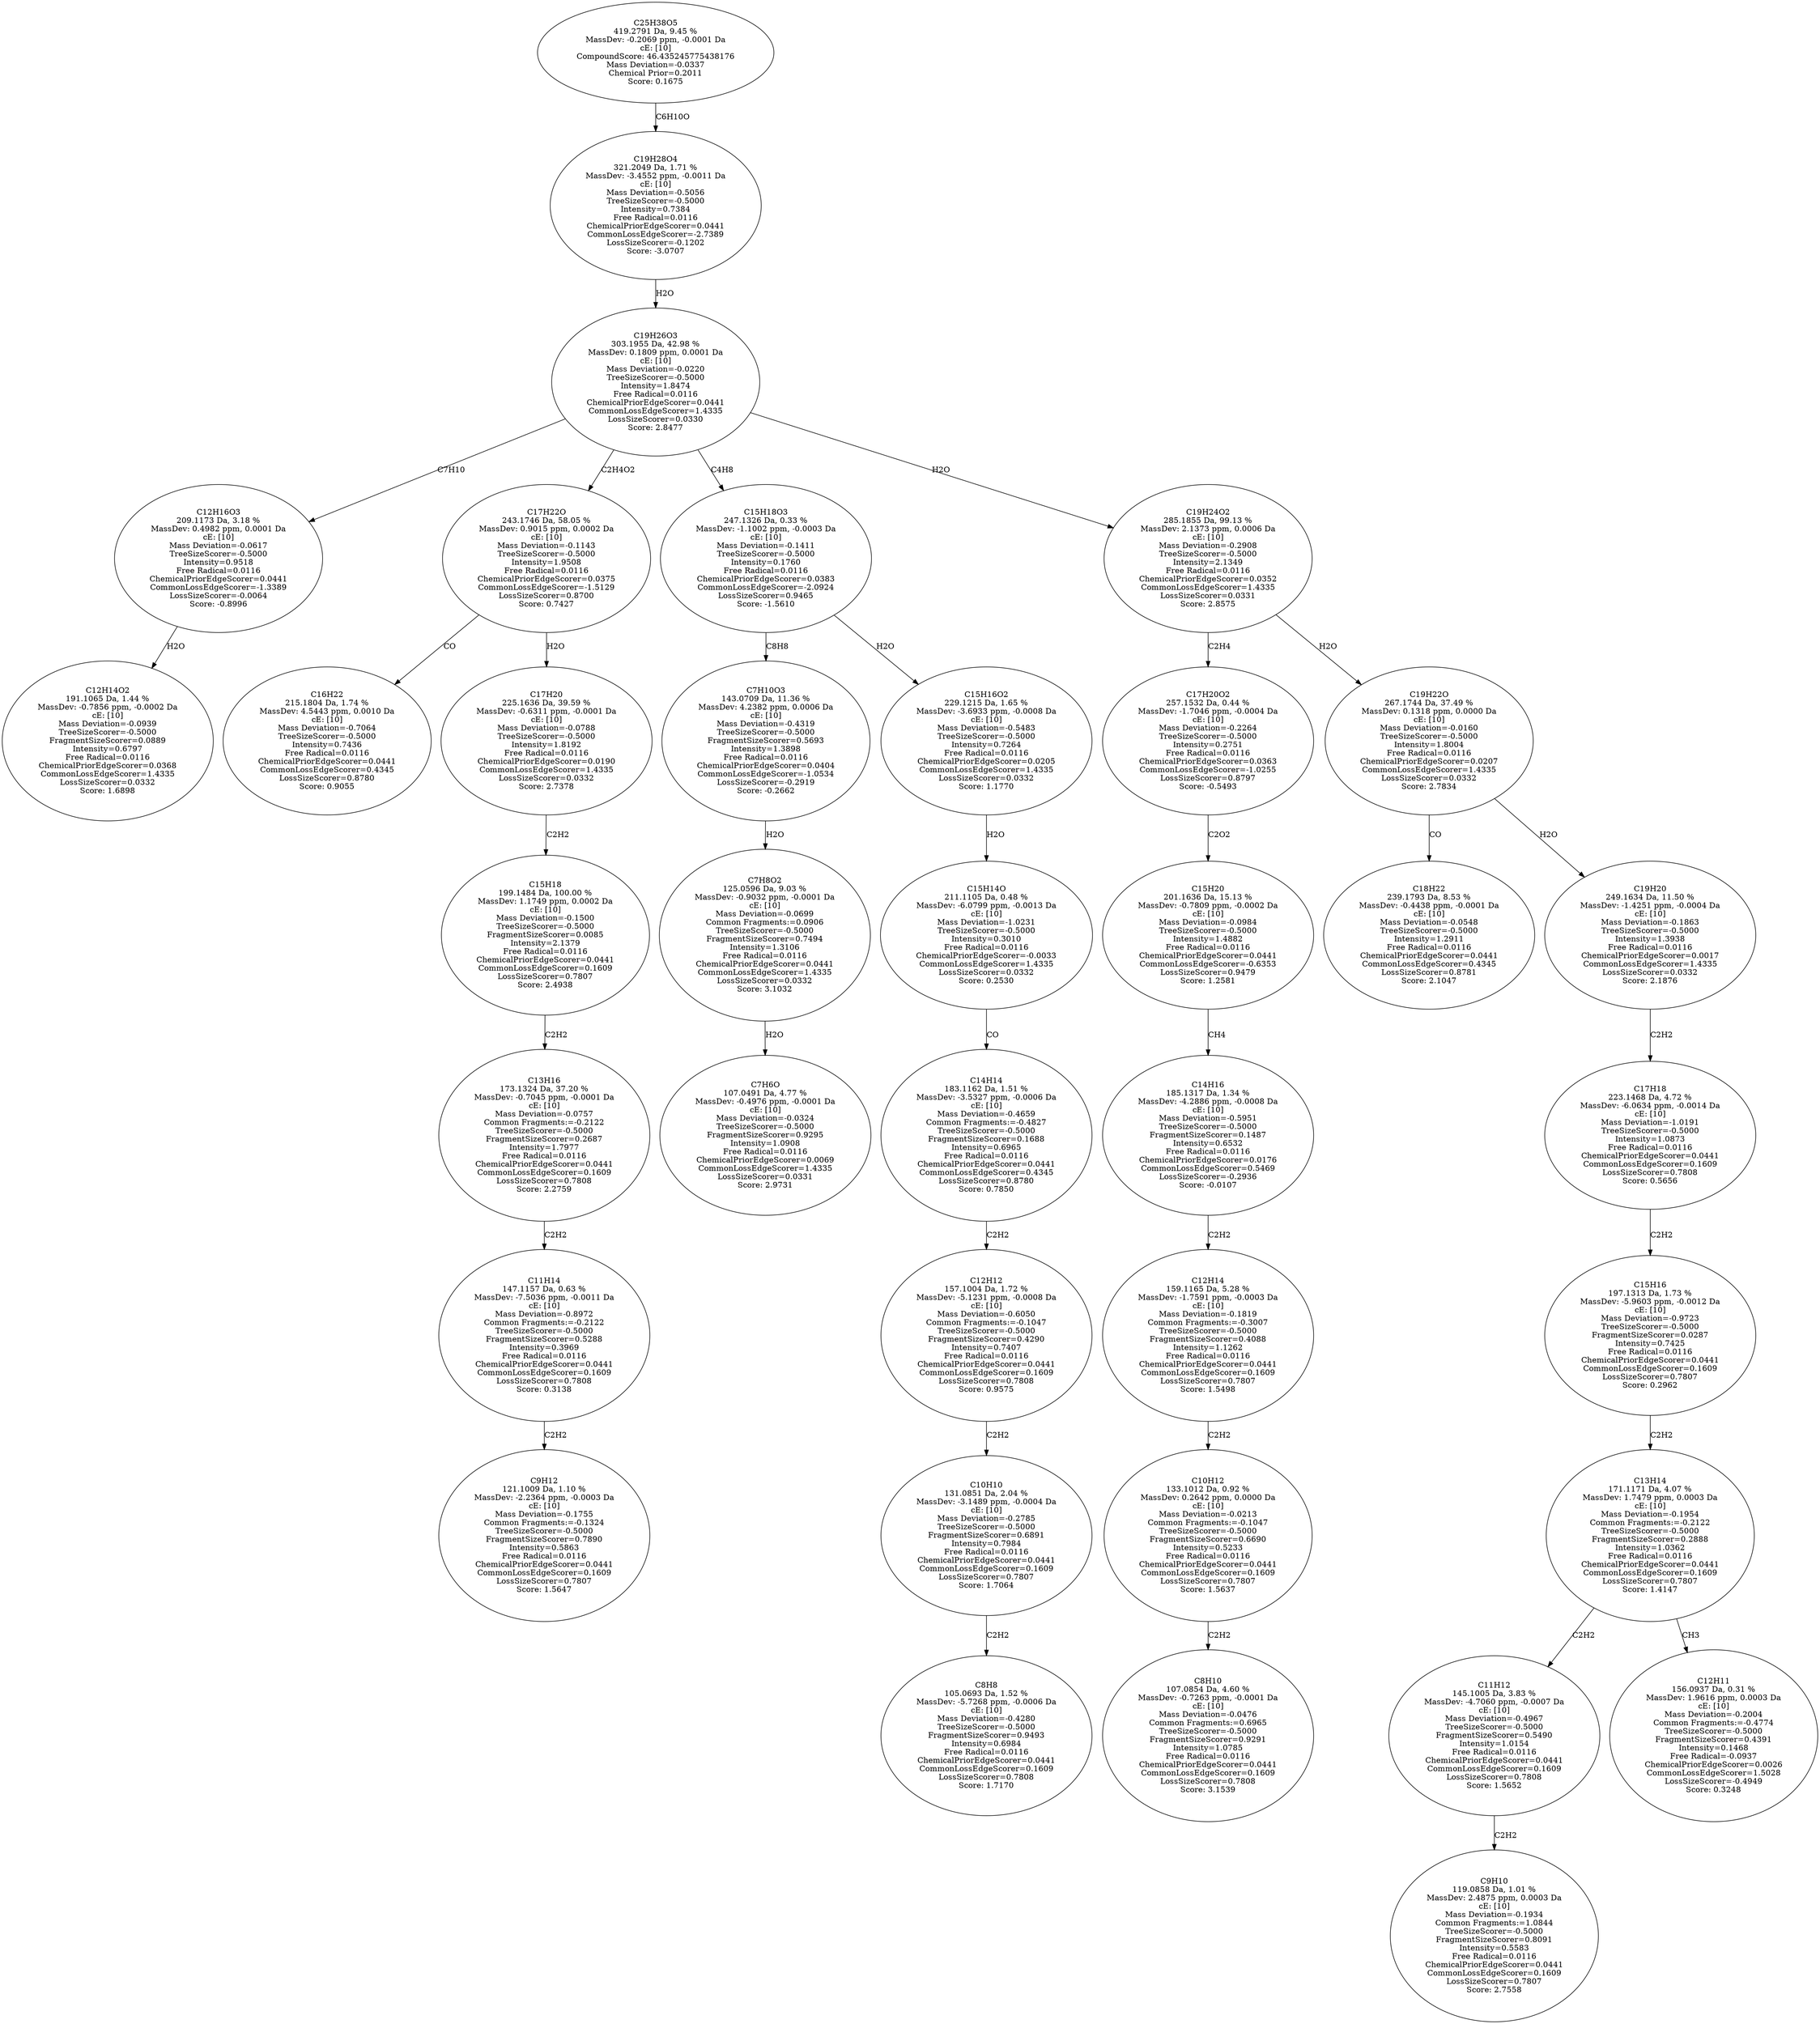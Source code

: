 strict digraph {
v1 [label="C12H14O2\n191.1065 Da, 1.44 %\nMassDev: -0.7856 ppm, -0.0002 Da\ncE: [10]\nMass Deviation=-0.0939\nTreeSizeScorer=-0.5000\nFragmentSizeScorer=0.0889\nIntensity=0.6797\nFree Radical=0.0116\nChemicalPriorEdgeScorer=0.0368\nCommonLossEdgeScorer=1.4335\nLossSizeScorer=0.0332\nScore: 1.6898"];
v2 [label="C12H16O3\n209.1173 Da, 3.18 %\nMassDev: 0.4982 ppm, 0.0001 Da\ncE: [10]\nMass Deviation=-0.0617\nTreeSizeScorer=-0.5000\nIntensity=0.9518\nFree Radical=0.0116\nChemicalPriorEdgeScorer=0.0441\nCommonLossEdgeScorer=-1.3389\nLossSizeScorer=-0.0064\nScore: -0.8996"];
v3 [label="C16H22\n215.1804 Da, 1.74 %\nMassDev: 4.5443 ppm, 0.0010 Da\ncE: [10]\nMass Deviation=-0.7064\nTreeSizeScorer=-0.5000\nIntensity=0.7436\nFree Radical=0.0116\nChemicalPriorEdgeScorer=0.0441\nCommonLossEdgeScorer=0.4345\nLossSizeScorer=0.8780\nScore: 0.9055"];
v4 [label="C9H12\n121.1009 Da, 1.10 %\nMassDev: -2.2364 ppm, -0.0003 Da\ncE: [10]\nMass Deviation=-0.1755\nCommon Fragments:=-0.1324\nTreeSizeScorer=-0.5000\nFragmentSizeScorer=0.7890\nIntensity=0.5863\nFree Radical=0.0116\nChemicalPriorEdgeScorer=0.0441\nCommonLossEdgeScorer=0.1609\nLossSizeScorer=0.7807\nScore: 1.5647"];
v5 [label="C11H14\n147.1157 Da, 0.63 %\nMassDev: -7.5036 ppm, -0.0011 Da\ncE: [10]\nMass Deviation=-0.8972\nCommon Fragments:=-0.2122\nTreeSizeScorer=-0.5000\nFragmentSizeScorer=0.5288\nIntensity=0.3969\nFree Radical=0.0116\nChemicalPriorEdgeScorer=0.0441\nCommonLossEdgeScorer=0.1609\nLossSizeScorer=0.7808\nScore: 0.3138"];
v6 [label="C13H16\n173.1324 Da, 37.20 %\nMassDev: -0.7045 ppm, -0.0001 Da\ncE: [10]\nMass Deviation=-0.0757\nCommon Fragments:=-0.2122\nTreeSizeScorer=-0.5000\nFragmentSizeScorer=0.2687\nIntensity=1.7977\nFree Radical=0.0116\nChemicalPriorEdgeScorer=0.0441\nCommonLossEdgeScorer=0.1609\nLossSizeScorer=0.7808\nScore: 2.2759"];
v7 [label="C15H18\n199.1484 Da, 100.00 %\nMassDev: 1.1749 ppm, 0.0002 Da\ncE: [10]\nMass Deviation=-0.1500\nTreeSizeScorer=-0.5000\nFragmentSizeScorer=0.0085\nIntensity=2.1379\nFree Radical=0.0116\nChemicalPriorEdgeScorer=0.0441\nCommonLossEdgeScorer=0.1609\nLossSizeScorer=0.7807\nScore: 2.4938"];
v8 [label="C17H20\n225.1636 Da, 39.59 %\nMassDev: -0.6311 ppm, -0.0001 Da\ncE: [10]\nMass Deviation=-0.0788\nTreeSizeScorer=-0.5000\nIntensity=1.8192\nFree Radical=0.0116\nChemicalPriorEdgeScorer=0.0190\nCommonLossEdgeScorer=1.4335\nLossSizeScorer=0.0332\nScore: 2.7378"];
v9 [label="C17H22O\n243.1746 Da, 58.05 %\nMassDev: 0.9015 ppm, 0.0002 Da\ncE: [10]\nMass Deviation=-0.1143\nTreeSizeScorer=-0.5000\nIntensity=1.9508\nFree Radical=0.0116\nChemicalPriorEdgeScorer=0.0375\nCommonLossEdgeScorer=-1.5129\nLossSizeScorer=0.8700\nScore: 0.7427"];
v10 [label="C7H6O\n107.0491 Da, 4.77 %\nMassDev: -0.4976 ppm, -0.0001 Da\ncE: [10]\nMass Deviation=-0.0324\nTreeSizeScorer=-0.5000\nFragmentSizeScorer=0.9295\nIntensity=1.0908\nFree Radical=0.0116\nChemicalPriorEdgeScorer=0.0069\nCommonLossEdgeScorer=1.4335\nLossSizeScorer=0.0331\nScore: 2.9731"];
v11 [label="C7H8O2\n125.0596 Da, 9.03 %\nMassDev: -0.9032 ppm, -0.0001 Da\ncE: [10]\nMass Deviation=-0.0699\nCommon Fragments:=0.0906\nTreeSizeScorer=-0.5000\nFragmentSizeScorer=0.7494\nIntensity=1.3106\nFree Radical=0.0116\nChemicalPriorEdgeScorer=0.0441\nCommonLossEdgeScorer=1.4335\nLossSizeScorer=0.0332\nScore: 3.1032"];
v12 [label="C7H10O3\n143.0709 Da, 11.36 %\nMassDev: 4.2382 ppm, 0.0006 Da\ncE: [10]\nMass Deviation=-0.4319\nTreeSizeScorer=-0.5000\nFragmentSizeScorer=0.5693\nIntensity=1.3898\nFree Radical=0.0116\nChemicalPriorEdgeScorer=0.0404\nCommonLossEdgeScorer=-1.0534\nLossSizeScorer=-0.2919\nScore: -0.2662"];
v13 [label="C8H8\n105.0693 Da, 1.52 %\nMassDev: -5.7268 ppm, -0.0006 Da\ncE: [10]\nMass Deviation=-0.4280\nTreeSizeScorer=-0.5000\nFragmentSizeScorer=0.9493\nIntensity=0.6984\nFree Radical=0.0116\nChemicalPriorEdgeScorer=0.0441\nCommonLossEdgeScorer=0.1609\nLossSizeScorer=0.7808\nScore: 1.7170"];
v14 [label="C10H10\n131.0851 Da, 2.04 %\nMassDev: -3.1489 ppm, -0.0004 Da\ncE: [10]\nMass Deviation=-0.2785\nTreeSizeScorer=-0.5000\nFragmentSizeScorer=0.6891\nIntensity=0.7984\nFree Radical=0.0116\nChemicalPriorEdgeScorer=0.0441\nCommonLossEdgeScorer=0.1609\nLossSizeScorer=0.7807\nScore: 1.7064"];
v15 [label="C12H12\n157.1004 Da, 1.72 %\nMassDev: -5.1231 ppm, -0.0008 Da\ncE: [10]\nMass Deviation=-0.6050\nCommon Fragments:=-0.1047\nTreeSizeScorer=-0.5000\nFragmentSizeScorer=0.4290\nIntensity=0.7407\nFree Radical=0.0116\nChemicalPriorEdgeScorer=0.0441\nCommonLossEdgeScorer=0.1609\nLossSizeScorer=0.7808\nScore: 0.9575"];
v16 [label="C14H14\n183.1162 Da, 1.51 %\nMassDev: -3.5327 ppm, -0.0006 Da\ncE: [10]\nMass Deviation=-0.4659\nCommon Fragments:=-0.4827\nTreeSizeScorer=-0.5000\nFragmentSizeScorer=0.1688\nIntensity=0.6965\nFree Radical=0.0116\nChemicalPriorEdgeScorer=0.0441\nCommonLossEdgeScorer=0.4345\nLossSizeScorer=0.8780\nScore: 0.7850"];
v17 [label="C15H14O\n211.1105 Da, 0.48 %\nMassDev: -6.0799 ppm, -0.0013 Da\ncE: [10]\nMass Deviation=-1.0231\nTreeSizeScorer=-0.5000\nIntensity=0.3010\nFree Radical=0.0116\nChemicalPriorEdgeScorer=-0.0033\nCommonLossEdgeScorer=1.4335\nLossSizeScorer=0.0332\nScore: 0.2530"];
v18 [label="C15H16O2\n229.1215 Da, 1.65 %\nMassDev: -3.6933 ppm, -0.0008 Da\ncE: [10]\nMass Deviation=-0.5483\nTreeSizeScorer=-0.5000\nIntensity=0.7264\nFree Radical=0.0116\nChemicalPriorEdgeScorer=0.0205\nCommonLossEdgeScorer=1.4335\nLossSizeScorer=0.0332\nScore: 1.1770"];
v19 [label="C15H18O3\n247.1326 Da, 0.33 %\nMassDev: -1.1002 ppm, -0.0003 Da\ncE: [10]\nMass Deviation=-0.1411\nTreeSizeScorer=-0.5000\nIntensity=0.1760\nFree Radical=0.0116\nChemicalPriorEdgeScorer=0.0383\nCommonLossEdgeScorer=-2.0924\nLossSizeScorer=0.9465\nScore: -1.5610"];
v20 [label="C8H10\n107.0854 Da, 4.60 %\nMassDev: -0.7263 ppm, -0.0001 Da\ncE: [10]\nMass Deviation=-0.0476\nCommon Fragments:=0.6965\nTreeSizeScorer=-0.5000\nFragmentSizeScorer=0.9291\nIntensity=1.0785\nFree Radical=0.0116\nChemicalPriorEdgeScorer=0.0441\nCommonLossEdgeScorer=0.1609\nLossSizeScorer=0.7808\nScore: 3.1539"];
v21 [label="C10H12\n133.1012 Da, 0.92 %\nMassDev: 0.2642 ppm, 0.0000 Da\ncE: [10]\nMass Deviation=-0.0213\nCommon Fragments:=-0.1047\nTreeSizeScorer=-0.5000\nFragmentSizeScorer=0.6690\nIntensity=0.5233\nFree Radical=0.0116\nChemicalPriorEdgeScorer=0.0441\nCommonLossEdgeScorer=0.1609\nLossSizeScorer=0.7807\nScore: 1.5637"];
v22 [label="C12H14\n159.1165 Da, 5.28 %\nMassDev: -1.7591 ppm, -0.0003 Da\ncE: [10]\nMass Deviation=-0.1819\nCommon Fragments:=-0.3007\nTreeSizeScorer=-0.5000\nFragmentSizeScorer=0.4088\nIntensity=1.1262\nFree Radical=0.0116\nChemicalPriorEdgeScorer=0.0441\nCommonLossEdgeScorer=0.1609\nLossSizeScorer=0.7807\nScore: 1.5498"];
v23 [label="C14H16\n185.1317 Da, 1.34 %\nMassDev: -4.2886 ppm, -0.0008 Da\ncE: [10]\nMass Deviation=-0.5951\nTreeSizeScorer=-0.5000\nFragmentSizeScorer=0.1487\nIntensity=0.6532\nFree Radical=0.0116\nChemicalPriorEdgeScorer=0.0176\nCommonLossEdgeScorer=0.5469\nLossSizeScorer=-0.2936\nScore: -0.0107"];
v24 [label="C15H20\n201.1636 Da, 15.13 %\nMassDev: -0.7809 ppm, -0.0002 Da\ncE: [10]\nMass Deviation=-0.0984\nTreeSizeScorer=-0.5000\nIntensity=1.4882\nFree Radical=0.0116\nChemicalPriorEdgeScorer=0.0441\nCommonLossEdgeScorer=-0.6353\nLossSizeScorer=0.9479\nScore: 1.2581"];
v25 [label="C17H20O2\n257.1532 Da, 0.44 %\nMassDev: -1.7046 ppm, -0.0004 Da\ncE: [10]\nMass Deviation=-0.2264\nTreeSizeScorer=-0.5000\nIntensity=0.2751\nFree Radical=0.0116\nChemicalPriorEdgeScorer=0.0363\nCommonLossEdgeScorer=-1.0255\nLossSizeScorer=0.8797\nScore: -0.5493"];
v26 [label="C18H22\n239.1793 Da, 8.53 %\nMassDev: -0.4438 ppm, -0.0001 Da\ncE: [10]\nMass Deviation=-0.0548\nTreeSizeScorer=-0.5000\nIntensity=1.2911\nFree Radical=0.0116\nChemicalPriorEdgeScorer=0.0441\nCommonLossEdgeScorer=0.4345\nLossSizeScorer=0.8781\nScore: 2.1047"];
v27 [label="C9H10\n119.0858 Da, 1.01 %\nMassDev: 2.4875 ppm, 0.0003 Da\ncE: [10]\nMass Deviation=-0.1934\nCommon Fragments:=1.0844\nTreeSizeScorer=-0.5000\nFragmentSizeScorer=0.8091\nIntensity=0.5583\nFree Radical=0.0116\nChemicalPriorEdgeScorer=0.0441\nCommonLossEdgeScorer=0.1609\nLossSizeScorer=0.7807\nScore: 2.7558"];
v28 [label="C11H12\n145.1005 Da, 3.83 %\nMassDev: -4.7060 ppm, -0.0007 Da\ncE: [10]\nMass Deviation=-0.4967\nTreeSizeScorer=-0.5000\nFragmentSizeScorer=0.5490\nIntensity=1.0154\nFree Radical=0.0116\nChemicalPriorEdgeScorer=0.0441\nCommonLossEdgeScorer=0.1609\nLossSizeScorer=0.7808\nScore: 1.5652"];
v29 [label="C12H11\n156.0937 Da, 0.31 %\nMassDev: 1.9616 ppm, 0.0003 Da\ncE: [10]\nMass Deviation=-0.2004\nCommon Fragments:=-0.4774\nTreeSizeScorer=-0.5000\nFragmentSizeScorer=0.4391\nIntensity=0.1468\nFree Radical=-0.0937\nChemicalPriorEdgeScorer=0.0026\nCommonLossEdgeScorer=1.5028\nLossSizeScorer=-0.4949\nScore: 0.3248"];
v30 [label="C13H14\n171.1171 Da, 4.07 %\nMassDev: 1.7479 ppm, 0.0003 Da\ncE: [10]\nMass Deviation=-0.1954\nCommon Fragments:=-0.2122\nTreeSizeScorer=-0.5000\nFragmentSizeScorer=0.2888\nIntensity=1.0362\nFree Radical=0.0116\nChemicalPriorEdgeScorer=0.0441\nCommonLossEdgeScorer=0.1609\nLossSizeScorer=0.7807\nScore: 1.4147"];
v31 [label="C15H16\n197.1313 Da, 1.73 %\nMassDev: -5.9603 ppm, -0.0012 Da\ncE: [10]\nMass Deviation=-0.9723\nTreeSizeScorer=-0.5000\nFragmentSizeScorer=0.0287\nIntensity=0.7425\nFree Radical=0.0116\nChemicalPriorEdgeScorer=0.0441\nCommonLossEdgeScorer=0.1609\nLossSizeScorer=0.7807\nScore: 0.2962"];
v32 [label="C17H18\n223.1468 Da, 4.72 %\nMassDev: -6.0634 ppm, -0.0014 Da\ncE: [10]\nMass Deviation=-1.0191\nTreeSizeScorer=-0.5000\nIntensity=1.0873\nFree Radical=0.0116\nChemicalPriorEdgeScorer=0.0441\nCommonLossEdgeScorer=0.1609\nLossSizeScorer=0.7808\nScore: 0.5656"];
v33 [label="C19H20\n249.1634 Da, 11.50 %\nMassDev: -1.4251 ppm, -0.0004 Da\ncE: [10]\nMass Deviation=-0.1863\nTreeSizeScorer=-0.5000\nIntensity=1.3938\nFree Radical=0.0116\nChemicalPriorEdgeScorer=0.0017\nCommonLossEdgeScorer=1.4335\nLossSizeScorer=0.0332\nScore: 2.1876"];
v34 [label="C19H22O\n267.1744 Da, 37.49 %\nMassDev: 0.1318 ppm, 0.0000 Da\ncE: [10]\nMass Deviation=-0.0160\nTreeSizeScorer=-0.5000\nIntensity=1.8004\nFree Radical=0.0116\nChemicalPriorEdgeScorer=0.0207\nCommonLossEdgeScorer=1.4335\nLossSizeScorer=0.0332\nScore: 2.7834"];
v35 [label="C19H24O2\n285.1855 Da, 99.13 %\nMassDev: 2.1373 ppm, 0.0006 Da\ncE: [10]\nMass Deviation=-0.2908\nTreeSizeScorer=-0.5000\nIntensity=2.1349\nFree Radical=0.0116\nChemicalPriorEdgeScorer=0.0352\nCommonLossEdgeScorer=1.4335\nLossSizeScorer=0.0331\nScore: 2.8575"];
v36 [label="C19H26O3\n303.1955 Da, 42.98 %\nMassDev: 0.1809 ppm, 0.0001 Da\ncE: [10]\nMass Deviation=-0.0220\nTreeSizeScorer=-0.5000\nIntensity=1.8474\nFree Radical=0.0116\nChemicalPriorEdgeScorer=0.0441\nCommonLossEdgeScorer=1.4335\nLossSizeScorer=0.0330\nScore: 2.8477"];
v37 [label="C19H28O4\n321.2049 Da, 1.71 %\nMassDev: -3.4552 ppm, -0.0011 Da\ncE: [10]\nMass Deviation=-0.5056\nTreeSizeScorer=-0.5000\nIntensity=0.7384\nFree Radical=0.0116\nChemicalPriorEdgeScorer=0.0441\nCommonLossEdgeScorer=-2.7389\nLossSizeScorer=-0.1202\nScore: -3.0707"];
v38 [label="C25H38O5\n419.2791 Da, 9.45 %\nMassDev: -0.2069 ppm, -0.0001 Da\ncE: [10]\nCompoundScore: 46.435245775438176\nMass Deviation=-0.0337\nChemical Prior=0.2011\nScore: 0.1675"];
v2 -> v1 [label="H2O"];
v36 -> v2 [label="C7H10"];
v9 -> v3 [label="CO"];
v5 -> v4 [label="C2H2"];
v6 -> v5 [label="C2H2"];
v7 -> v6 [label="C2H2"];
v8 -> v7 [label="C2H2"];
v9 -> v8 [label="H2O"];
v36 -> v9 [label="C2H4O2"];
v11 -> v10 [label="H2O"];
v12 -> v11 [label="H2O"];
v19 -> v12 [label="C8H8"];
v14 -> v13 [label="C2H2"];
v15 -> v14 [label="C2H2"];
v16 -> v15 [label="C2H2"];
v17 -> v16 [label="CO"];
v18 -> v17 [label="H2O"];
v19 -> v18 [label="H2O"];
v36 -> v19 [label="C4H8"];
v21 -> v20 [label="C2H2"];
v22 -> v21 [label="C2H2"];
v23 -> v22 [label="C2H2"];
v24 -> v23 [label="CH4"];
v25 -> v24 [label="C2O2"];
v35 -> v25 [label="C2H4"];
v34 -> v26 [label="CO"];
v28 -> v27 [label="C2H2"];
v30 -> v28 [label="C2H2"];
v30 -> v29 [label="CH3"];
v31 -> v30 [label="C2H2"];
v32 -> v31 [label="C2H2"];
v33 -> v32 [label="C2H2"];
v34 -> v33 [label="H2O"];
v35 -> v34 [label="H2O"];
v36 -> v35 [label="H2O"];
v37 -> v36 [label="H2O"];
v38 -> v37 [label="C6H10O"];
}